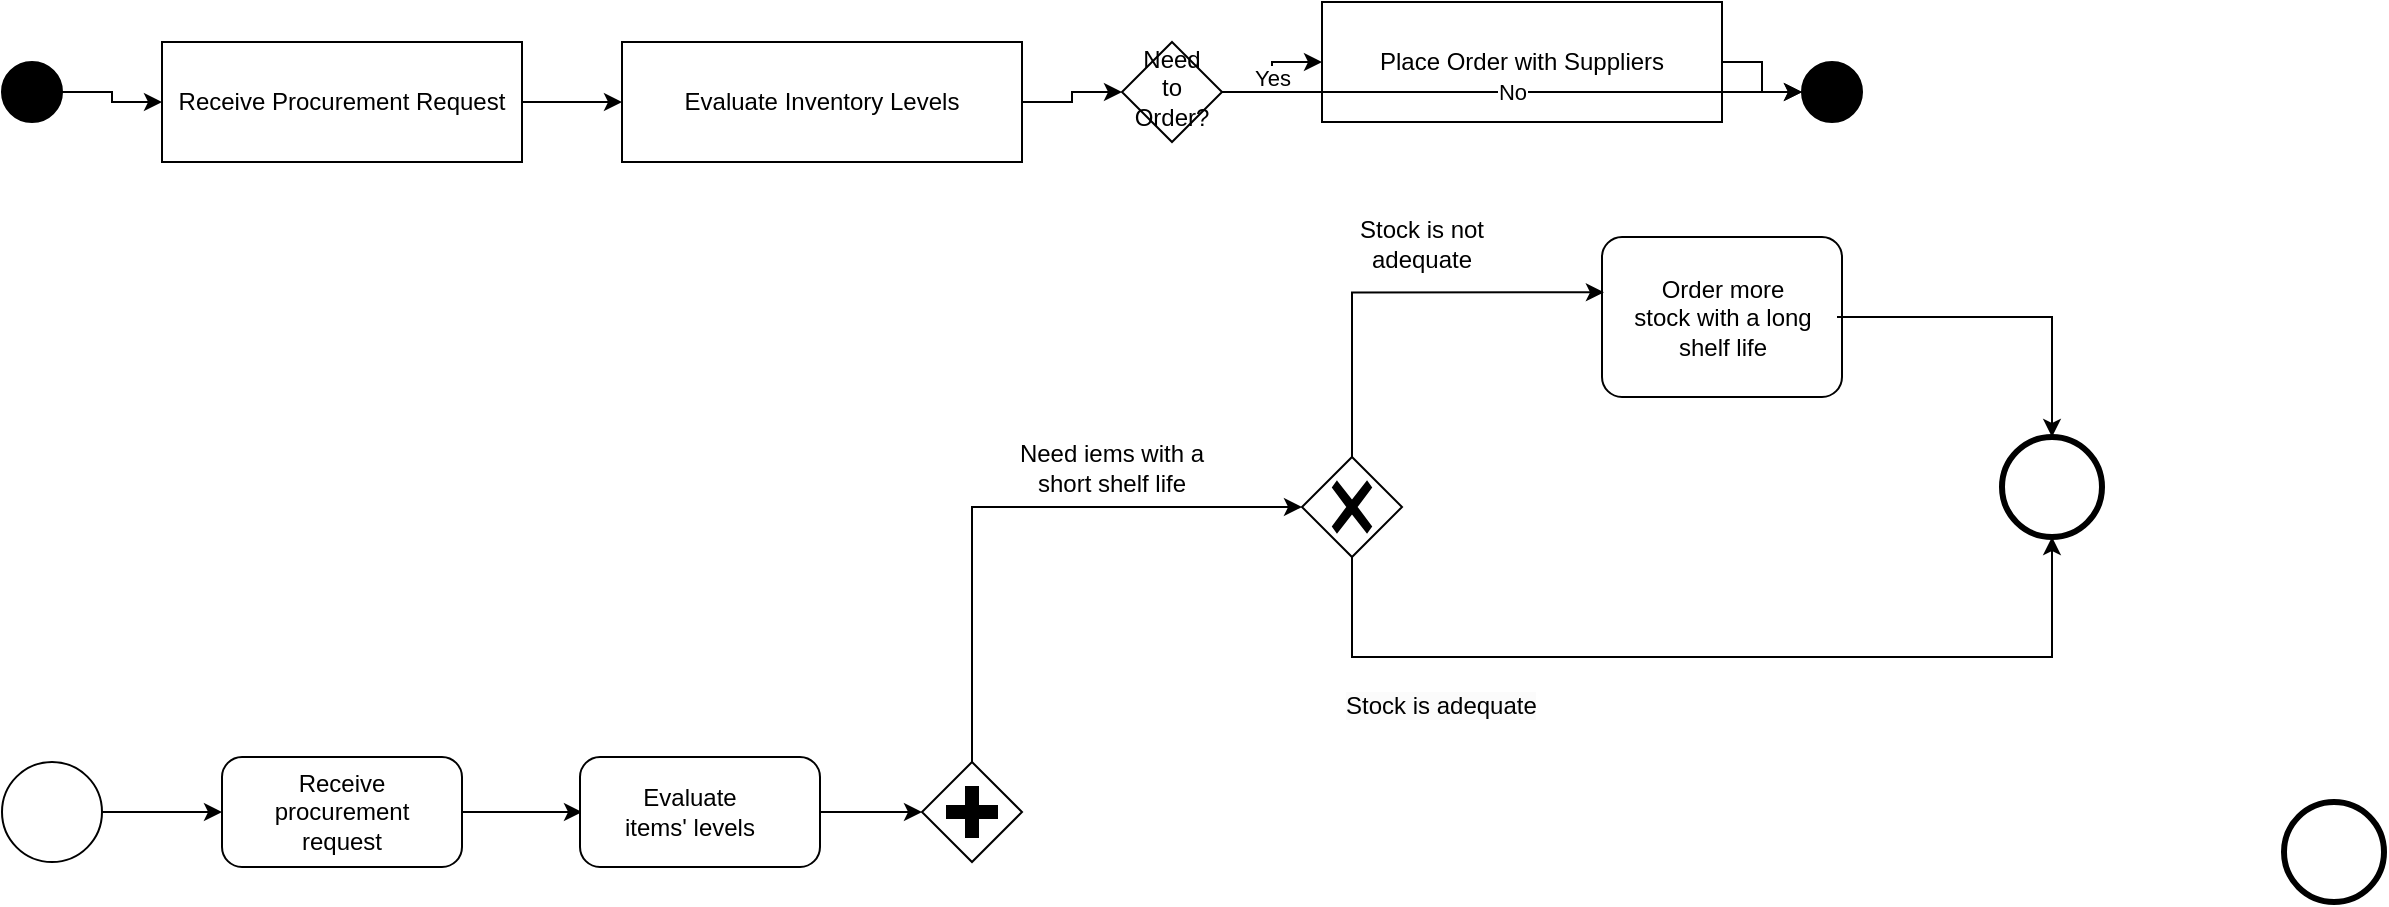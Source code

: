 <mxfile version="25.0.3">
  <diagram name="Purchase Order Processing System" id="N976B52bAWs9bxvzPh15">
    <mxGraphModel dx="1221" dy="725" grid="1" gridSize="10" guides="1" tooltips="1" connect="1" arrows="1" fold="1" page="1" pageScale="1" pageWidth="827" pageHeight="1169" math="0" shadow="0">
      <root>
        <mxCell id="0" />
        <mxCell id="1" parent="0" />
        <mxCell id="s6CmRPJQ1O1X27OQGXKc-1" value="Start" style="ellipse;whiteSpace=wrap;html=1;aspect=fixed;fillColor=#000000;" vertex="1" parent="1">
          <mxGeometry x="50" y="50" width="30" height="30" as="geometry" />
        </mxCell>
        <mxCell id="s6CmRPJQ1O1X27OQGXKc-2" value="Receive Procurement Request" style="rounded=0;whiteSpace=wrap;html=1;" vertex="1" parent="1">
          <mxGeometry x="130" y="40" width="180" height="60" as="geometry" />
        </mxCell>
        <mxCell id="s6CmRPJQ1O1X27OQGXKc-3" style="edgeStyle=orthogonalEdgeStyle;rounded=0;orthogonalLoop=1;jettySize=auto;html=1;" edge="1" parent="1" source="s6CmRPJQ1O1X27OQGXKc-1" target="s6CmRPJQ1O1X27OQGXKc-2">
          <mxGeometry relative="1" as="geometry" />
        </mxCell>
        <mxCell id="s6CmRPJQ1O1X27OQGXKc-4" value="Evaluate Inventory Levels" style="rounded=0;whiteSpace=wrap;html=1;" vertex="1" parent="1">
          <mxGeometry x="360" y="40" width="200" height="60" as="geometry" />
        </mxCell>
        <mxCell id="s6CmRPJQ1O1X27OQGXKc-5" style="edgeStyle=orthogonalEdgeStyle;rounded=0;orthogonalLoop=1;jettySize=auto;html=1;" edge="1" parent="1" source="s6CmRPJQ1O1X27OQGXKc-2" target="s6CmRPJQ1O1X27OQGXKc-4">
          <mxGeometry relative="1" as="geometry" />
        </mxCell>
        <mxCell id="s6CmRPJQ1O1X27OQGXKc-6" value="Need to Order?" style="rhombus;whiteSpace=wrap;html=1;shadow=0;fontFamily=Helvetica;fontSize=12;align=center;strokeWidth=1;spacing=6;spacingTop=-4;" vertex="1" parent="1">
          <mxGeometry x="610" y="40" width="50" height="50" as="geometry" />
        </mxCell>
        <mxCell id="s6CmRPJQ1O1X27OQGXKc-7" style="edgeStyle=orthogonalEdgeStyle;rounded=0;orthogonalLoop=1;jettySize=auto;html=1;" edge="1" parent="1" source="s6CmRPJQ1O1X27OQGXKc-4" target="s6CmRPJQ1O1X27OQGXKc-6">
          <mxGeometry relative="1" as="geometry" />
        </mxCell>
        <mxCell id="s6CmRPJQ1O1X27OQGXKc-8" value="Place Order with Suppliers" style="rounded=0;whiteSpace=wrap;html=1;" vertex="1" parent="1">
          <mxGeometry x="710" y="20" width="200" height="60" as="geometry" />
        </mxCell>
        <mxCell id="s6CmRPJQ1O1X27OQGXKc-9" value="Yes" style="edgeStyle=orthogonalEdgeStyle;rounded=0;orthogonalLoop=1;jettySize=auto;html=1;exitX=1;exitY=0.5;exitDx=0;exitDy=0;entryX=0;entryY=0.5;entryDx=0;entryDy=0;" edge="1" parent="1" source="s6CmRPJQ1O1X27OQGXKc-6" target="s6CmRPJQ1O1X27OQGXKc-8">
          <mxGeometry relative="1" as="geometry">
            <mxPoint x="780" y="65" as="targetPoint" />
          </mxGeometry>
        </mxCell>
        <mxCell id="s6CmRPJQ1O1X27OQGXKc-10" value="End" style="ellipse;whiteSpace=wrap;html=1;aspect=fixed;fillColor=#000000;" vertex="1" parent="1">
          <mxGeometry x="950" y="50" width="30" height="30" as="geometry" />
        </mxCell>
        <mxCell id="s6CmRPJQ1O1X27OQGXKc-11" style="edgeStyle=orthogonalEdgeStyle;rounded=0;orthogonalLoop=1;jettySize=auto;html=1;" edge="1" parent="1" source="s6CmRPJQ1O1X27OQGXKc-8" target="s6CmRPJQ1O1X27OQGXKc-10">
          <mxGeometry relative="1" as="geometry" />
        </mxCell>
        <mxCell id="s6CmRPJQ1O1X27OQGXKc-12" value="No" style="edgeStyle=orthogonalEdgeStyle;rounded=0;orthogonalLoop=1;jettySize=auto;html=1;exitX=1;exitY=0.5;exitDx=0;exitDy=0;entryX=0;entryY=0.5;entryDx=0;entryDy=0;" edge="1" parent="1" source="s6CmRPJQ1O1X27OQGXKc-6" target="s6CmRPJQ1O1X27OQGXKc-10">
          <mxGeometry relative="1" as="geometry">
            <mxPoint x="620" y="65" as="targetPoint" />
          </mxGeometry>
        </mxCell>
        <mxCell id="s6CmRPJQ1O1X27OQGXKc-34" value="" style="points=[[0.145,0.145,0],[0.5,0,0],[0.855,0.145,0],[1,0.5,0],[0.855,0.855,0],[0.5,1,0],[0.145,0.855,0],[0,0.5,0]];shape=mxgraph.bpmn.event;html=1;verticalLabelPosition=bottom;labelBackgroundColor=#ffffff;verticalAlign=top;align=center;perimeter=ellipsePerimeter;outlineConnect=0;aspect=fixed;outline=standard;symbol=general;" vertex="1" parent="1">
          <mxGeometry x="50" y="400" width="50" height="50" as="geometry" />
        </mxCell>
        <mxCell id="s6CmRPJQ1O1X27OQGXKc-35" value="" style="points=[[0.145,0.145,0],[0.5,0,0],[0.855,0.145,0],[1,0.5,0],[0.855,0.855,0],[0.5,1,0],[0.145,0.855,0],[0,0.5,0]];shape=mxgraph.bpmn.event;html=1;verticalLabelPosition=bottom;labelBackgroundColor=#ffffff;verticalAlign=top;align=center;perimeter=ellipsePerimeter;outlineConnect=0;aspect=fixed;outline=standard;symbol=general;strokeWidth=3;" vertex="1" parent="1">
          <mxGeometry x="1191" y="420" width="50" height="50" as="geometry" />
        </mxCell>
        <mxCell id="s6CmRPJQ1O1X27OQGXKc-36" style="edgeStyle=orthogonalEdgeStyle;rounded=0;orthogonalLoop=1;jettySize=auto;html=1;" edge="1" parent="1" source="s6CmRPJQ1O1X27OQGXKc-37">
          <mxGeometry relative="1" as="geometry">
            <mxPoint x="340" y="425" as="targetPoint" />
          </mxGeometry>
        </mxCell>
        <mxCell id="s6CmRPJQ1O1X27OQGXKc-37" value="" style="points=[[0.25,0,0],[0.5,0,0],[0.75,0,0],[1,0.25,0],[1,0.5,0],[1,0.75,0],[0.75,1,0],[0.5,1,0],[0.25,1,0],[0,0.75,0],[0,0.5,0],[0,0.25,0]];shape=mxgraph.bpmn.task;whiteSpace=wrap;rectStyle=rounded;size=10;html=1;container=1;expand=0;collapsible=0;taskMarker=abstract;" vertex="1" parent="1">
          <mxGeometry x="160" y="397.5" width="120" height="55" as="geometry" />
        </mxCell>
        <mxCell id="s6CmRPJQ1O1X27OQGXKc-38" value="Receive procurement request" style="text;html=1;align=center;verticalAlign=middle;whiteSpace=wrap;rounded=0;" vertex="1" parent="s6CmRPJQ1O1X27OQGXKc-37">
          <mxGeometry x="30" y="12.5" width="60" height="30" as="geometry" />
        </mxCell>
        <mxCell id="s6CmRPJQ1O1X27OQGXKc-39" style="edgeStyle=orthogonalEdgeStyle;rounded=0;orthogonalLoop=1;jettySize=auto;html=1;entryX=0;entryY=0.5;entryDx=0;entryDy=0;entryPerimeter=0;" edge="1" parent="1" source="s6CmRPJQ1O1X27OQGXKc-34" target="s6CmRPJQ1O1X27OQGXKc-37">
          <mxGeometry relative="1" as="geometry" />
        </mxCell>
        <mxCell id="s6CmRPJQ1O1X27OQGXKc-41" value="" style="points=[[0.25,0.25,0],[0.5,0,0],[0.75,0.25,0],[1,0.5,0],[0.75,0.75,0],[0.5,1,0],[0.25,0.75,0],[0,0.5,0]];shape=mxgraph.bpmn.gateway2;html=1;verticalLabelPosition=bottom;labelBackgroundColor=#ffffff;verticalAlign=top;align=center;perimeter=rhombusPerimeter;outlineConnect=0;outline=none;symbol=none;gwType=parallel;" vertex="1" parent="1">
          <mxGeometry x="510" y="400" width="50" height="50" as="geometry" />
        </mxCell>
        <mxCell id="s6CmRPJQ1O1X27OQGXKc-42" value="" style="points=[[0.25,0,0],[0.5,0,0],[0.75,0,0],[1,0.25,0],[1,0.5,0],[1,0.75,0],[0.75,1,0],[0.5,1,0],[0.25,1,0],[0,0.75,0],[0,0.5,0],[0,0.25,0]];shape=mxgraph.bpmn.task;whiteSpace=wrap;rectStyle=rounded;size=10;html=1;container=1;expand=0;collapsible=0;taskMarker=abstract;" vertex="1" parent="1">
          <mxGeometry x="339" y="397.5" width="120" height="55" as="geometry" />
        </mxCell>
        <mxCell id="s6CmRPJQ1O1X27OQGXKc-43" value="Evaluate items&#39; levels" style="text;html=1;align=center;verticalAlign=middle;whiteSpace=wrap;rounded=0;" vertex="1" parent="s6CmRPJQ1O1X27OQGXKc-42">
          <mxGeometry x="15" y="12.5" width="80" height="30" as="geometry" />
        </mxCell>
        <mxCell id="s6CmRPJQ1O1X27OQGXKc-44" style="edgeStyle=orthogonalEdgeStyle;rounded=0;orthogonalLoop=1;jettySize=auto;html=1;entryX=0;entryY=0.5;entryDx=0;entryDy=0;entryPerimeter=0;" edge="1" parent="1" source="s6CmRPJQ1O1X27OQGXKc-42" target="s6CmRPJQ1O1X27OQGXKc-41">
          <mxGeometry relative="1" as="geometry" />
        </mxCell>
        <mxCell id="s6CmRPJQ1O1X27OQGXKc-55" value="" style="points=[[0.145,0.145,0],[0.5,0,0],[0.855,0.145,0],[1,0.5,0],[0.855,0.855,0],[0.5,1,0],[0.145,0.855,0],[0,0.5,0]];shape=mxgraph.bpmn.event;html=1;verticalLabelPosition=bottom;labelBackgroundColor=#ffffff;verticalAlign=top;align=center;perimeter=ellipsePerimeter;outlineConnect=0;aspect=fixed;outline=standard;symbol=general;strokeWidth=3;" vertex="1" parent="1">
          <mxGeometry x="1050" y="237.5" width="50" height="50" as="geometry" />
        </mxCell>
        <mxCell id="s6CmRPJQ1O1X27OQGXKc-56" style="edgeStyle=orthogonalEdgeStyle;rounded=0;orthogonalLoop=1;jettySize=auto;html=1;exitX=0.5;exitY=1;exitDx=0;exitDy=0;exitPerimeter=0;entryX=0.5;entryY=1;entryDx=0;entryDy=0;entryPerimeter=0;" edge="1" parent="1" target="s6CmRPJQ1O1X27OQGXKc-55">
          <mxGeometry relative="1" as="geometry">
            <mxPoint x="860" y="347.5" as="targetPoint" />
            <mxPoint x="725" y="297.5" as="sourcePoint" />
            <Array as="points">
              <mxPoint x="725" y="347.5" />
              <mxPoint x="1075" y="347.5" />
            </Array>
          </mxGeometry>
        </mxCell>
        <mxCell id="s6CmRPJQ1O1X27OQGXKc-57" value="" style="points=[[0.25,0,0],[0.5,0,0],[0.75,0,0],[1,0.25,0],[1,0.5,0],[1,0.75,0],[0.75,1,0],[0.5,1,0],[0.25,1,0],[0,0.75,0],[0,0.5,0],[0,0.25,0]];shape=mxgraph.bpmn.task;whiteSpace=wrap;rectStyle=rounded;size=10;html=1;container=1;expand=0;collapsible=0;taskMarker=abstract;" vertex="1" parent="1">
          <mxGeometry x="850" y="137.5" width="120" height="80" as="geometry" />
        </mxCell>
        <mxCell id="s6CmRPJQ1O1X27OQGXKc-58" value="Order more stock&amp;nbsp;with a long shelf life" style="text;html=1;align=center;verticalAlign=middle;whiteSpace=wrap;rounded=0;" vertex="1" parent="s6CmRPJQ1O1X27OQGXKc-57">
          <mxGeometry x="2.5" y="18.18" width="115" height="43.64" as="geometry" />
        </mxCell>
        <mxCell id="s6CmRPJQ1O1X27OQGXKc-59" style="edgeStyle=orthogonalEdgeStyle;rounded=0;orthogonalLoop=1;jettySize=auto;html=1;entryX=0.008;entryY=0.346;entryDx=0;entryDy=0;entryPerimeter=0;exitX=0.5;exitY=0;exitDx=0;exitDy=0;exitPerimeter=0;" edge="1" parent="1" source="s6CmRPJQ1O1X27OQGXKc-60" target="s6CmRPJQ1O1X27OQGXKc-57">
          <mxGeometry relative="1" as="geometry">
            <mxPoint x="725" y="167.5" as="targetPoint" />
          </mxGeometry>
        </mxCell>
        <mxCell id="s6CmRPJQ1O1X27OQGXKc-60" value="" style="points=[[0.25,0.25,0],[0.5,0,0],[0.75,0.25,0],[1,0.5,0],[0.75,0.75,0],[0.5,1,0],[0.25,0.75,0],[0,0.5,0]];shape=mxgraph.bpmn.gateway2;html=1;verticalLabelPosition=bottom;labelBackgroundColor=#ffffff;verticalAlign=top;align=center;perimeter=rhombusPerimeter;outlineConnect=0;outline=none;symbol=none;gwType=exclusive;" vertex="1" parent="1">
          <mxGeometry x="700" y="247.5" width="50" height="50" as="geometry" />
        </mxCell>
        <mxCell id="s6CmRPJQ1O1X27OQGXKc-61" value="Stock is not adequate" style="text;html=1;align=center;verticalAlign=middle;whiteSpace=wrap;rounded=0;" vertex="1" parent="1">
          <mxGeometry x="720" y="125.5" width="80" height="30" as="geometry" />
        </mxCell>
        <mxCell id="s6CmRPJQ1O1X27OQGXKc-62" value="&lt;span style=&quot;color: rgb(0, 0, 0); font-family: Helvetica; font-size: 12px; font-style: normal; font-variant-ligatures: normal; font-variant-caps: normal; font-weight: 400; letter-spacing: normal; orphans: 2; text-align: center; text-indent: 0px; text-transform: none; widows: 2; word-spacing: 0px; -webkit-text-stroke-width: 0px; white-space: normal; background-color: rgb(251, 251, 251); text-decoration-thickness: initial; text-decoration-style: initial; text-decoration-color: initial; display: inline !important; float: none;&quot;&gt;Stock is adequate&lt;/span&gt;" style="text;whiteSpace=wrap;html=1;" vertex="1" parent="1">
          <mxGeometry x="720" y="357.5" width="150" height="40" as="geometry" />
        </mxCell>
        <mxCell id="s6CmRPJQ1O1X27OQGXKc-63" style="edgeStyle=orthogonalEdgeStyle;rounded=0;orthogonalLoop=1;jettySize=auto;html=1;entryX=0.5;entryY=0;entryDx=0;entryDy=0;entryPerimeter=0;" edge="1" parent="1" source="s6CmRPJQ1O1X27OQGXKc-58" target="s6CmRPJQ1O1X27OQGXKc-55">
          <mxGeometry relative="1" as="geometry" />
        </mxCell>
        <mxCell id="s6CmRPJQ1O1X27OQGXKc-64" style="edgeStyle=orthogonalEdgeStyle;rounded=0;orthogonalLoop=1;jettySize=auto;html=1;entryX=0;entryY=0.5;entryDx=0;entryDy=0;entryPerimeter=0;exitX=0.5;exitY=0;exitDx=0;exitDy=0;exitPerimeter=0;" edge="1" parent="1" source="s6CmRPJQ1O1X27OQGXKc-41" target="s6CmRPJQ1O1X27OQGXKc-60">
          <mxGeometry relative="1" as="geometry" />
        </mxCell>
        <mxCell id="s6CmRPJQ1O1X27OQGXKc-65" value="Need iems with a short shelf life" style="text;html=1;align=center;verticalAlign=middle;whiteSpace=wrap;rounded=0;" vertex="1" parent="1">
          <mxGeometry x="550" y="237.5" width="110" height="30" as="geometry" />
        </mxCell>
      </root>
    </mxGraphModel>
  </diagram>
</mxfile>
